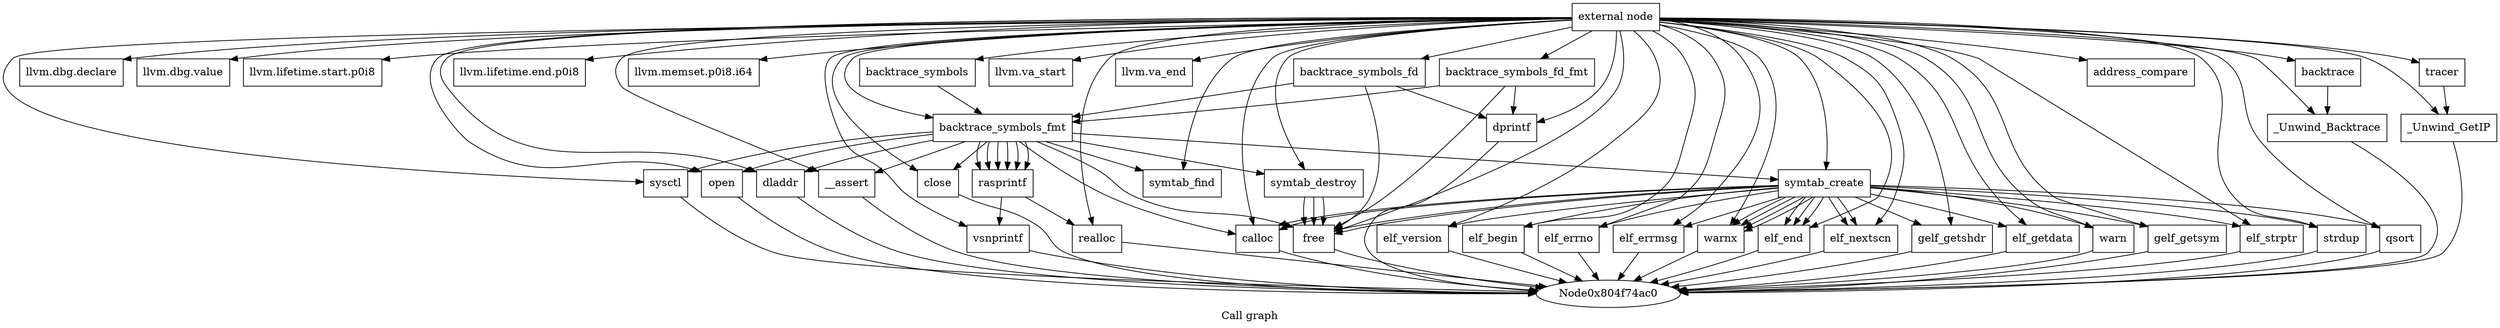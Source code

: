 digraph "Call graph" {
	label="Call graph";

	Node0x804f74a90 [shape=record,label="{external node}"];
	Node0x804f74a90 -> Node0x804f74b20;
	Node0x804f74a90 -> Node0x804f74fa0;
	Node0x804f74a90 -> Node0x804fc7000;
	Node0x804f74a90 -> Node0x804fc7060;
	Node0x804f74a90 -> Node0x804f74b80;
	Node0x804f74a90 -> Node0x804f74be0;
	Node0x804f74a90 -> Node0x804fc70c0;
	Node0x804f74a90 -> Node0x804f74ca0;
	Node0x804f74a90 -> Node0x804fc7120;
	Node0x804f74a90 -> Node0x804f74d00;
	Node0x804f74a90 -> Node0x804f74e20;
	Node0x804f74a90 -> Node0x804f74e80;
	Node0x804f74a90 -> Node0x804f74f40;
	Node0x804f74a90 -> Node0x804fc7240;
	Node0x804f74a90 -> Node0x804fc7180;
	Node0x804f74a90 -> Node0x804fc72a0;
	Node0x804f74a90 -> Node0x804fc71e0;
	Node0x804f74a90 -> Node0x804fc7300;
	Node0x804f74a90 -> Node0x804fc7360;
	Node0x804f74a90 -> Node0x804fc73c0;
	Node0x804f74a90 -> Node0x804fc7420;
	Node0x804f74a90 -> Node0x804f74ee0;
	Node0x804f74a90 -> Node0x804f74c40;
	Node0x804f74a90 -> Node0x804fc7480;
	Node0x804f74a90 -> Node0x804fc74e0;
	Node0x804f74a90 -> Node0x804fc7540;
	Node0x804f74a90 -> Node0x804fc75a0;
	Node0x804f74a90 -> Node0x804fc7600;
	Node0x804f74a90 -> Node0x804fc7660;
	Node0x804f74a90 -> Node0x804fc76c0;
	Node0x804f74a90 -> Node0x804fc7720;
	Node0x804f74a90 -> Node0x804fc7780;
	Node0x804f74a90 -> Node0x804fc77e0;
	Node0x804f74a90 -> Node0x804fc7840;
	Node0x804f74a90 -> Node0x804fc78a0;
	Node0x804f74a90 -> Node0x804fc7900;
	Node0x804f74a90 -> Node0x804fc79c0;
	Node0x804f74a90 -> Node0x804fc7960;
	Node0x804f74a90 -> Node0x804f74d60;
	Node0x804f74a90 -> Node0x804fc7a20;
	Node0x804f74a90 -> Node0x804fc7ae0;
	Node0x804f74a90 -> Node0x804fc7a80;
	Node0x804f74a90 -> Node0x804fc7b40;
	Node0x804f74b20 [shape=record,label="{backtrace_symbols_fmt}"];
	Node0x804f74b20 -> Node0x804f74b80;
	Node0x804f74b20 -> Node0x804f74be0;
	Node0x804f74b20 -> Node0x804f74c40;
	Node0x804f74b20 -> Node0x804f74ca0;
	Node0x804f74b20 -> Node0x804f74d00;
	Node0x804f74b20 -> Node0x804f74d60;
	Node0x804f74b20 -> Node0x804f74dc0;
	Node0x804f74b20 -> Node0x804f74dc0;
	Node0x804f74b20 -> Node0x804f74dc0;
	Node0x804f74b20 -> Node0x804f74dc0;
	Node0x804f74b20 -> Node0x804f74dc0;
	Node0x804f74b20 -> Node0x804f74dc0;
	Node0x804f74b20 -> Node0x804f74e20;
	Node0x804f74b20 -> Node0x804f74e80;
	Node0x804f74b20 -> Node0x804f74ee0;
	Node0x804f74b20 -> Node0x804f74f40;
	Node0x804f74fa0 [shape=record,label="{llvm.dbg.declare}"];
	Node0x804fc7000 [shape=record,label="{llvm.dbg.value}"];
	Node0x804fc7060 [shape=record,label="{llvm.lifetime.start.p0i8}"];
	Node0x804f74b80 [shape=record,label="{sysctl}"];
	Node0x804f74b80 -> Node0x804f74ac0;
	Node0x804f74be0 [shape=record,label="{open}"];
	Node0x804f74be0 -> Node0x804f74ac0;
	Node0x804fc70c0 [shape=record,label="{llvm.lifetime.end.p0i8}"];
	Node0x804f74ca0 [shape=record,label="{calloc}"];
	Node0x804f74ca0 -> Node0x804f74ac0;
	Node0x804fc7120 [shape=record,label="{llvm.memset.p0i8.i64}"];
	Node0x804f74d00 [shape=record,label="{dladdr}"];
	Node0x804f74d00 -> Node0x804f74ac0;
	Node0x804f74dc0 [shape=record,label="{rasprintf}"];
	Node0x804f74dc0 -> Node0x804fc7180;
	Node0x804f74dc0 -> Node0x804fc71e0;
	Node0x804f74e20 [shape=record,label="{__assert}"];
	Node0x804f74e20 -> Node0x804f74ac0;
	Node0x804f74e80 [shape=record,label="{free}"];
	Node0x804f74e80 -> Node0x804f74ac0;
	Node0x804f74f40 [shape=record,label="{close}"];
	Node0x804f74f40 -> Node0x804f74ac0;
	Node0x804fc7240 [shape=record,label="{llvm.va_start}"];
	Node0x804fc7180 [shape=record,label="{vsnprintf}"];
	Node0x804fc7180 -> Node0x804f74ac0;
	Node0x804fc72a0 [shape=record,label="{llvm.va_end}"];
	Node0x804fc71e0 [shape=record,label="{realloc}"];
	Node0x804fc71e0 -> Node0x804f74ac0;
	Node0x804fc7300 [shape=record,label="{backtrace_symbols_fd_fmt}"];
	Node0x804fc7300 -> Node0x804f74b20;
	Node0x804fc7300 -> Node0x804fc7360;
	Node0x804fc7300 -> Node0x804f74e80;
	Node0x804fc7360 [shape=record,label="{dprintf}"];
	Node0x804fc7360 -> Node0x804f74ac0;
	Node0x804fc73c0 [shape=record,label="{backtrace_symbols}"];
	Node0x804fc73c0 -> Node0x804f74b20;
	Node0x804fc7420 [shape=record,label="{backtrace_symbols_fd}"];
	Node0x804fc7420 -> Node0x804f74b20;
	Node0x804fc7420 -> Node0x804fc7360;
	Node0x804fc7420 -> Node0x804f74e80;
	Node0x804f74ee0 [shape=record,label="{symtab_destroy}"];
	Node0x804f74ee0 -> Node0x804f74e80;
	Node0x804f74ee0 -> Node0x804f74e80;
	Node0x804f74ee0 -> Node0x804f74e80;
	Node0x804f74c40 [shape=record,label="{symtab_create}"];
	Node0x804f74c40 -> Node0x804fc7480;
	Node0x804f74c40 -> Node0x804fc74e0;
	Node0x804f74c40 -> Node0x804fc7540;
	Node0x804f74c40 -> Node0x804fc75a0;
	Node0x804f74c40 -> Node0x804fc7600;
	Node0x804f74c40 -> Node0x804fc74e0;
	Node0x804f74c40 -> Node0x804f74ca0;
	Node0x804f74c40 -> Node0x804fc7660;
	Node0x804f74c40 -> Node0x804fc74e0;
	Node0x804f74c40 -> Node0x804fc76c0;
	Node0x804f74c40 -> Node0x804fc7720;
	Node0x804f74c40 -> Node0x804fc7780;
	Node0x804f74c40 -> Node0x804f74ca0;
	Node0x804f74c40 -> Node0x804fc77e0;
	Node0x804f74c40 -> Node0x804fc7840;
	Node0x804f74c40 -> Node0x804fc78a0;
	Node0x804f74c40 -> Node0x804fc7900;
	Node0x804f74c40 -> Node0x804fc74e0;
	Node0x804f74c40 -> Node0x804fc7960;
	Node0x804f74c40 -> Node0x804fc76c0;
	Node0x804f74c40 -> Node0x804fc7660;
	Node0x804f74c40 -> Node0x804f74e80;
	Node0x804f74c40 -> Node0x804f74e80;
	Node0x804f74c40 -> Node0x804fc76c0;
	Node0x804fc7480 [shape=record,label="{elf_version}"];
	Node0x804fc7480 -> Node0x804f74ac0;
	Node0x804fc74e0 [shape=record,label="{warnx}"];
	Node0x804fc74e0 -> Node0x804f74ac0;
	Node0x804fc7540 [shape=record,label="{elf_begin}"];
	Node0x804fc7540 -> Node0x804f74ac0;
	Node0x804fc75a0 [shape=record,label="{elf_errno}"];
	Node0x804fc75a0 -> Node0x804f74ac0;
	Node0x804fc7600 [shape=record,label="{elf_errmsg}"];
	Node0x804fc7600 -> Node0x804f74ac0;
	Node0x804fc7660 [shape=record,label="{elf_nextscn}"];
	Node0x804fc7660 -> Node0x804f74ac0;
	Node0x804fc76c0 [shape=record,label="{elf_end}"];
	Node0x804fc76c0 -> Node0x804f74ac0;
	Node0x804fc7720 [shape=record,label="{gelf_getshdr}"];
	Node0x804fc7720 -> Node0x804f74ac0;
	Node0x804fc7780 [shape=record,label="{elf_getdata}"];
	Node0x804fc7780 -> Node0x804f74ac0;
	Node0x804fc77e0 [shape=record,label="{warn}"];
	Node0x804fc77e0 -> Node0x804f74ac0;
	Node0x804fc7840 [shape=record,label="{gelf_getsym}"];
	Node0x804fc7840 -> Node0x804f74ac0;
	Node0x804fc78a0 [shape=record,label="{elf_strptr}"];
	Node0x804fc78a0 -> Node0x804f74ac0;
	Node0x804fc7900 [shape=record,label="{strdup}"];
	Node0x804fc7900 -> Node0x804f74ac0;
	Node0x804fc79c0 [shape=record,label="{address_compare}"];
	Node0x804fc7960 [shape=record,label="{qsort}"];
	Node0x804fc7960 -> Node0x804f74ac0;
	Node0x804f74d60 [shape=record,label="{symtab_find}"];
	Node0x804fc7a20 [shape=record,label="{backtrace}"];
	Node0x804fc7a20 -> Node0x804fc7a80;
	Node0x804fc7ae0 [shape=record,label="{tracer}"];
	Node0x804fc7ae0 -> Node0x804fc7b40;
	Node0x804fc7a80 [shape=record,label="{_Unwind_Backtrace}"];
	Node0x804fc7a80 -> Node0x804f74ac0;
	Node0x804fc7b40 [shape=record,label="{_Unwind_GetIP}"];
	Node0x804fc7b40 -> Node0x804f74ac0;
}

